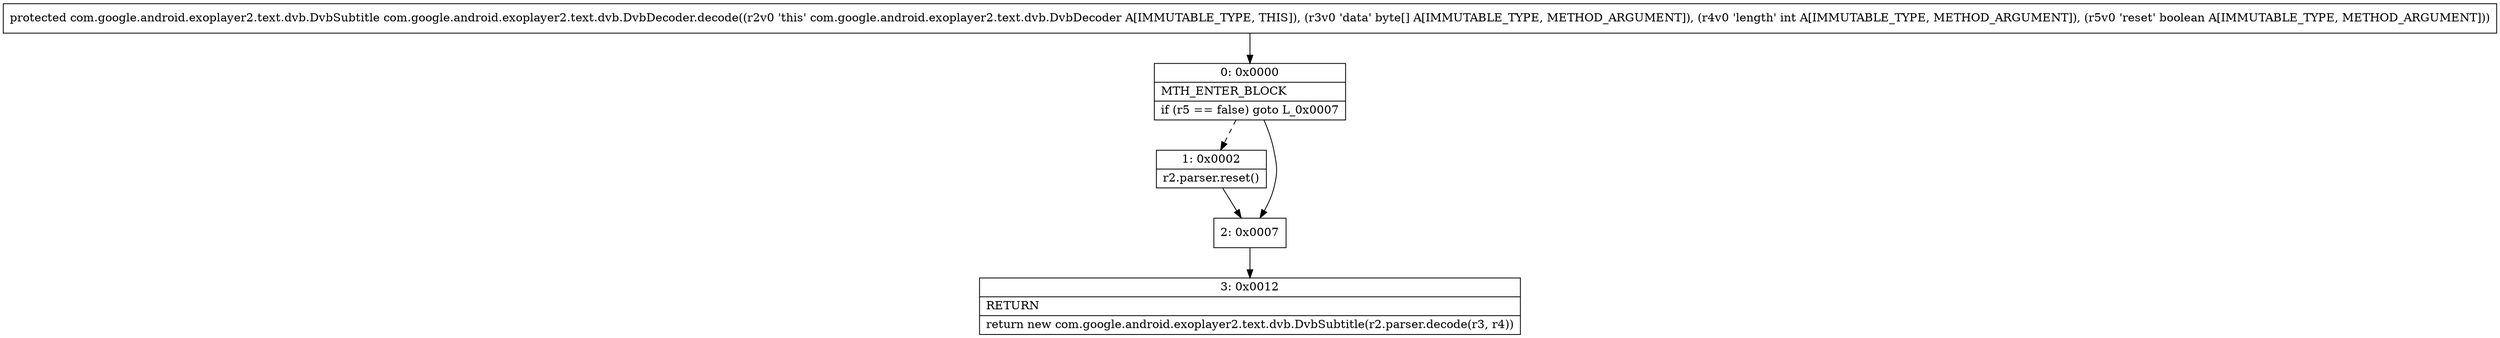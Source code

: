 digraph "CFG forcom.google.android.exoplayer2.text.dvb.DvbDecoder.decode([BIZ)Lcom\/google\/android\/exoplayer2\/text\/dvb\/DvbSubtitle;" {
Node_0 [shape=record,label="{0\:\ 0x0000|MTH_ENTER_BLOCK\l|if (r5 == false) goto L_0x0007\l}"];
Node_1 [shape=record,label="{1\:\ 0x0002|r2.parser.reset()\l}"];
Node_2 [shape=record,label="{2\:\ 0x0007}"];
Node_3 [shape=record,label="{3\:\ 0x0012|RETURN\l|return new com.google.android.exoplayer2.text.dvb.DvbSubtitle(r2.parser.decode(r3, r4))\l}"];
MethodNode[shape=record,label="{protected com.google.android.exoplayer2.text.dvb.DvbSubtitle com.google.android.exoplayer2.text.dvb.DvbDecoder.decode((r2v0 'this' com.google.android.exoplayer2.text.dvb.DvbDecoder A[IMMUTABLE_TYPE, THIS]), (r3v0 'data' byte[] A[IMMUTABLE_TYPE, METHOD_ARGUMENT]), (r4v0 'length' int A[IMMUTABLE_TYPE, METHOD_ARGUMENT]), (r5v0 'reset' boolean A[IMMUTABLE_TYPE, METHOD_ARGUMENT])) }"];
MethodNode -> Node_0;
Node_0 -> Node_1[style=dashed];
Node_0 -> Node_2;
Node_1 -> Node_2;
Node_2 -> Node_3;
}

